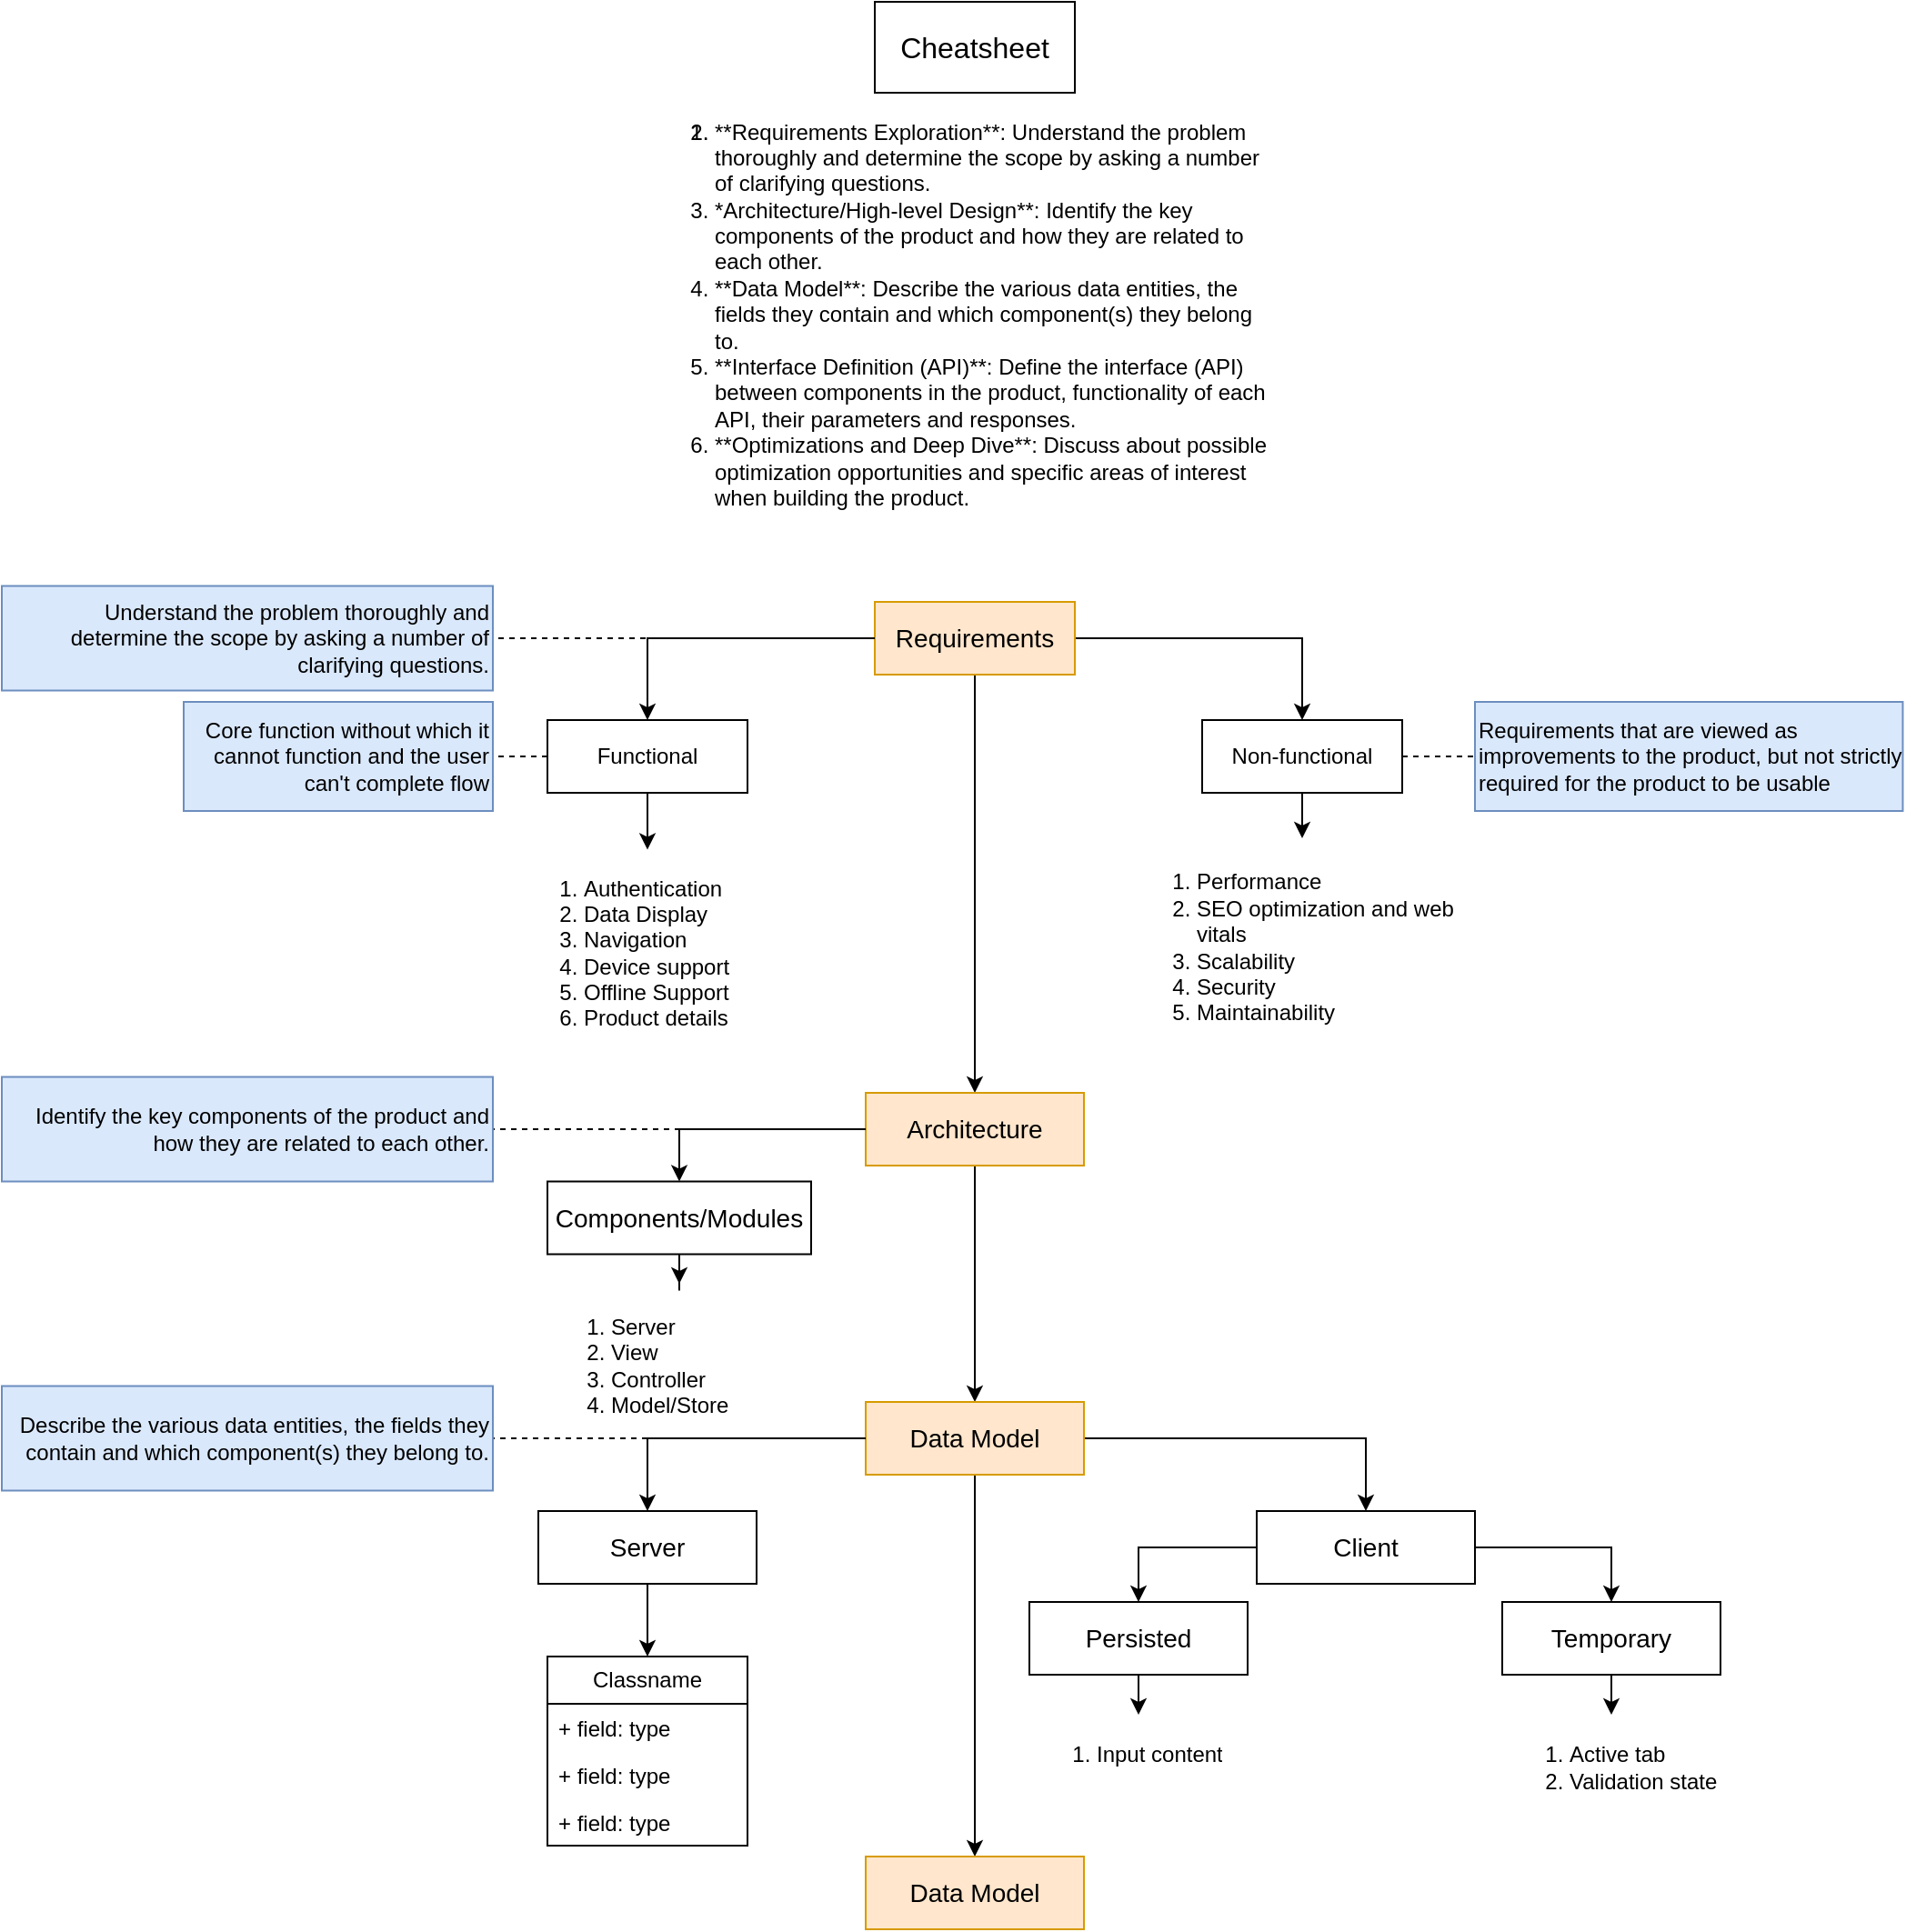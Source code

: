 <mxfile version="24.7.17">
  <diagram name="Page-1" id="-zDqlCvs8vwu8jF6GkFP">
    <mxGraphModel dx="1817" dy="2540" grid="1" gridSize="10" guides="1" tooltips="1" connect="1" arrows="1" fold="1" page="1" pageScale="1" pageWidth="827" pageHeight="1169" math="0" shadow="0">
      <root>
        <mxCell id="0" />
        <mxCell id="1" parent="0" />
        <mxCell id="InbcQs_QMR702Ag8rzXp-1" value="Cheatsheet" style="html=1;whiteSpace=wrap;fontSize=16;" vertex="1" parent="1">
          <mxGeometry x="440" y="-210" width="110" height="50" as="geometry" />
        </mxCell>
        <mxCell id="InbcQs_QMR702Ag8rzXp-44" value="" style="edgeStyle=orthogonalEdgeStyle;rounded=0;orthogonalLoop=1;jettySize=auto;html=1;" edge="1" parent="1" source="InbcQs_QMR702Ag8rzXp-2" target="InbcQs_QMR702Ag8rzXp-43">
          <mxGeometry relative="1" as="geometry" />
        </mxCell>
        <mxCell id="InbcQs_QMR702Ag8rzXp-47" value="" style="edgeStyle=orthogonalEdgeStyle;rounded=0;orthogonalLoop=1;jettySize=auto;html=1;" edge="1" parent="1" source="InbcQs_QMR702Ag8rzXp-2" target="InbcQs_QMR702Ag8rzXp-26">
          <mxGeometry relative="1" as="geometry" />
        </mxCell>
        <mxCell id="InbcQs_QMR702Ag8rzXp-48" value="" style="edgeStyle=orthogonalEdgeStyle;rounded=0;orthogonalLoop=1;jettySize=auto;html=1;" edge="1" parent="1" source="InbcQs_QMR702Ag8rzXp-2" target="InbcQs_QMR702Ag8rzXp-27">
          <mxGeometry relative="1" as="geometry" />
        </mxCell>
        <mxCell id="InbcQs_QMR702Ag8rzXp-2" value="Requirements" style="html=1;whiteSpace=wrap;fontSize=14;fillColor=#ffe6cc;strokeColor=#d79b00;" vertex="1" parent="1">
          <mxGeometry x="440" y="120" width="110" height="40" as="geometry" />
        </mxCell>
        <mxCell id="InbcQs_QMR702Ag8rzXp-52" value="" style="edgeStyle=orthogonalEdgeStyle;rounded=0;orthogonalLoop=1;jettySize=auto;html=1;" edge="1" parent="1" source="InbcQs_QMR702Ag8rzXp-26" target="InbcQs_QMR702Ag8rzXp-39">
          <mxGeometry relative="1" as="geometry" />
        </mxCell>
        <mxCell id="InbcQs_QMR702Ag8rzXp-26" value="Functional" style="html=1;whiteSpace=wrap;fontSize=12;" vertex="1" parent="1">
          <mxGeometry x="260" y="185" width="110" height="40" as="geometry" />
        </mxCell>
        <mxCell id="InbcQs_QMR702Ag8rzXp-53" value="" style="edgeStyle=orthogonalEdgeStyle;rounded=0;orthogonalLoop=1;jettySize=auto;html=1;" edge="1" parent="1" source="InbcQs_QMR702Ag8rzXp-27" target="InbcQs_QMR702Ag8rzXp-40">
          <mxGeometry relative="1" as="geometry" />
        </mxCell>
        <mxCell id="InbcQs_QMR702Ag8rzXp-27" value="Non-functional" style="html=1;whiteSpace=wrap;fontSize=12;" vertex="1" parent="1">
          <mxGeometry x="620" y="185" width="110" height="40" as="geometry" />
        </mxCell>
        <mxCell id="InbcQs_QMR702Ag8rzXp-39" value="&lt;ol&gt;&lt;li&gt;Authentication&lt;/li&gt;&lt;li&gt;Data Display&lt;/li&gt;&lt;li&gt;Navigation&lt;/li&gt;&lt;li&gt;Device support&lt;/li&gt;&lt;li&gt;Offline Support&lt;/li&gt;&lt;li&gt;Product details&lt;/li&gt;&lt;/ol&gt;" style="text;strokeColor=none;fillColor=none;html=1;whiteSpace=wrap;verticalAlign=middle;overflow=hidden;" vertex="1" parent="1">
          <mxGeometry x="237.5" y="256.25" width="155" height="107.5" as="geometry" />
        </mxCell>
        <mxCell id="InbcQs_QMR702Ag8rzXp-40" value="&lt;ol&gt;&lt;li&gt;Performance&lt;/li&gt;&lt;li&gt;SEO optimization and web vitals&lt;/li&gt;&lt;li&gt;Scalability&lt;/li&gt;&lt;li&gt;&lt;span style=&quot;background-color: initial;&quot;&gt;Security&lt;/span&gt;&lt;br&gt;&lt;/li&gt;&lt;li&gt;Maintainability&amp;nbsp;&lt;/li&gt;&lt;/ol&gt;" style="text;strokeColor=none;fillColor=none;html=1;whiteSpace=wrap;verticalAlign=middle;overflow=hidden;" vertex="1" parent="1">
          <mxGeometry x="575" y="250" width="200" height="120" as="geometry" />
        </mxCell>
        <mxCell id="InbcQs_QMR702Ag8rzXp-41" value="&lt;ol&gt;&lt;li&gt;&lt;li&gt;**Requirements Exploration**: Understand the problem thoroughly and determine the scope by asking a number of clarifying questions.&lt;/li&gt;&lt;li&gt;*Architecture/High-level Design**: Identify the key components of the product and how they are related to each other.&lt;/li&gt;&lt;li&gt;**Data Model**: Describe the various data entities, the fields they contain and which component(s) they belong to.&lt;/li&gt;&lt;li&gt;**Interface Definition (API)**: Define the interface (API) between components in the product, functionality of each API, their parameters and responses.&lt;/li&gt;&lt;li&gt;**Optimizations and Deep Dive**: Discuss about possible optimization opportunities and specific areas of interest when building the product.&lt;/li&gt;&lt;/li&gt;&lt;/ol&gt;" style="text;strokeColor=none;fillColor=none;html=1;whiteSpace=wrap;verticalAlign=middle;overflow=hidden;" vertex="1" parent="1">
          <mxGeometry x="310" y="-160" width="350" height="240" as="geometry" />
        </mxCell>
        <mxCell id="InbcQs_QMR702Ag8rzXp-46" value="" style="edgeStyle=orthogonalEdgeStyle;rounded=0;orthogonalLoop=1;jettySize=auto;html=1;" edge="1" parent="1" source="InbcQs_QMR702Ag8rzXp-43" target="InbcQs_QMR702Ag8rzXp-45">
          <mxGeometry relative="1" as="geometry" />
        </mxCell>
        <mxCell id="InbcQs_QMR702Ag8rzXp-58" value="" style="edgeStyle=orthogonalEdgeStyle;rounded=0;orthogonalLoop=1;jettySize=auto;html=1;" edge="1" parent="1" source="InbcQs_QMR702Ag8rzXp-43" target="InbcQs_QMR702Ag8rzXp-57">
          <mxGeometry relative="1" as="geometry" />
        </mxCell>
        <mxCell id="InbcQs_QMR702Ag8rzXp-43" value="Architecture" style="whiteSpace=wrap;html=1;fontSize=14;fillColor=#ffe6cc;strokeColor=#d79b00;" vertex="1" parent="1">
          <mxGeometry x="435" y="390" width="120" height="40" as="geometry" />
        </mxCell>
        <mxCell id="InbcQs_QMR702Ag8rzXp-56" value="" style="edgeStyle=orthogonalEdgeStyle;rounded=0;orthogonalLoop=1;jettySize=auto;html=1;" edge="1" parent="1" source="InbcQs_QMR702Ag8rzXp-45" target="InbcQs_QMR702Ag8rzXp-51">
          <mxGeometry relative="1" as="geometry" />
        </mxCell>
        <mxCell id="InbcQs_QMR702Ag8rzXp-45" value="Components/Modules" style="whiteSpace=wrap;html=1;fontSize=14;" vertex="1" parent="1">
          <mxGeometry x="260" y="438.75" width="145" height="40" as="geometry" />
        </mxCell>
        <mxCell id="InbcQs_QMR702Ag8rzXp-51" value="&lt;ol&gt;&lt;li&gt;Server&lt;/li&gt;&lt;li&gt;View&lt;/li&gt;&lt;li&gt;Controller&lt;/li&gt;&lt;li&gt;Model/Store&lt;/li&gt;&lt;/ol&gt;" style="text;strokeColor=none;fillColor=none;html=1;whiteSpace=wrap;verticalAlign=middle;overflow=hidden;labelBorderColor=none;" vertex="1" parent="1">
          <mxGeometry x="252.5" y="495" width="160" height="90" as="geometry" />
        </mxCell>
        <mxCell id="InbcQs_QMR702Ag8rzXp-81" value="" style="edgeStyle=orthogonalEdgeStyle;rounded=0;orthogonalLoop=1;jettySize=auto;html=1;" edge="1" parent="1" source="InbcQs_QMR702Ag8rzXp-57" target="InbcQs_QMR702Ag8rzXp-80">
          <mxGeometry relative="1" as="geometry" />
        </mxCell>
        <mxCell id="InbcQs_QMR702Ag8rzXp-83" value="" style="edgeStyle=orthogonalEdgeStyle;rounded=0;orthogonalLoop=1;jettySize=auto;html=1;" edge="1" parent="1" source="InbcQs_QMR702Ag8rzXp-57" target="InbcQs_QMR702Ag8rzXp-82">
          <mxGeometry relative="1" as="geometry" />
        </mxCell>
        <mxCell id="InbcQs_QMR702Ag8rzXp-125" value="" style="edgeStyle=orthogonalEdgeStyle;rounded=0;orthogonalLoop=1;jettySize=auto;html=1;" edge="1" parent="1" source="InbcQs_QMR702Ag8rzXp-57" target="InbcQs_QMR702Ag8rzXp-124">
          <mxGeometry relative="1" as="geometry" />
        </mxCell>
        <mxCell id="InbcQs_QMR702Ag8rzXp-57" value="Data Model" style="whiteSpace=wrap;html=1;fontSize=14;fillColor=#ffe6cc;strokeColor=#d79b00;" vertex="1" parent="1">
          <mxGeometry x="435" y="560" width="120" height="40" as="geometry" />
        </mxCell>
        <mxCell id="InbcQs_QMR702Ag8rzXp-62" value="" style="endArrow=none;dashed=1;html=1;rounded=0;exitX=0;exitY=0.5;exitDx=0;exitDy=0;" edge="1" parent="1" source="InbcQs_QMR702Ag8rzXp-2" target="InbcQs_QMR702Ag8rzXp-69">
          <mxGeometry width="50" height="50" relative="1" as="geometry">
            <mxPoint x="20" y="140" as="sourcePoint" />
            <mxPoint x="430" y="140" as="targetPoint" />
          </mxGeometry>
        </mxCell>
        <mxCell id="InbcQs_QMR702Ag8rzXp-69" value="Understand the problem thoroughly and determine the scope by asking a number of clarifying questions." style="html=1;whiteSpace=wrap;align=right;fillColor=#dae8fc;strokeColor=#6c8ebf;" vertex="1" parent="1">
          <mxGeometry x="-40" y="111.25" width="270" height="57.5" as="geometry" />
        </mxCell>
        <mxCell id="InbcQs_QMR702Ag8rzXp-70" value="" style="endArrow=none;dashed=1;html=1;rounded=0;" edge="1" parent="1" target="InbcQs_QMR702Ag8rzXp-71" source="InbcQs_QMR702Ag8rzXp-43">
          <mxGeometry width="50" height="50" relative="1" as="geometry">
            <mxPoint x="420" y="410" as="sourcePoint" />
            <mxPoint x="410" y="410" as="targetPoint" />
          </mxGeometry>
        </mxCell>
        <mxCell id="InbcQs_QMR702Ag8rzXp-71" value="Identify the key components of the product and how they are related to each other." style="html=1;whiteSpace=wrap;align=right;fillColor=#dae8fc;strokeColor=#6c8ebf;" vertex="1" parent="1">
          <mxGeometry x="-40" y="381.25" width="270" height="57.5" as="geometry" />
        </mxCell>
        <mxCell id="InbcQs_QMR702Ag8rzXp-72" value="" style="endArrow=none;dashed=1;html=1;rounded=0;" edge="1" parent="1" target="InbcQs_QMR702Ag8rzXp-73" source="InbcQs_QMR702Ag8rzXp-57">
          <mxGeometry width="50" height="50" relative="1" as="geometry">
            <mxPoint x="435" y="580" as="sourcePoint" />
            <mxPoint x="410" y="580" as="targetPoint" />
          </mxGeometry>
        </mxCell>
        <mxCell id="InbcQs_QMR702Ag8rzXp-73" value="Describe the various data entities, the fields they contain and which component(s) they belong to." style="html=1;whiteSpace=wrap;align=right;fillColor=#dae8fc;strokeColor=#6c8ebf;" vertex="1" parent="1">
          <mxGeometry x="-40" y="551.25" width="270" height="57.5" as="geometry" />
        </mxCell>
        <mxCell id="InbcQs_QMR702Ag8rzXp-75" value="&lt;span style=&quot;text-align: center;&quot;&gt;Core function without which it cannot function and the user can&#39;t complete flow&lt;/span&gt;" style="html=1;whiteSpace=wrap;align=right;fillColor=#dae8fc;strokeColor=#6c8ebf;" vertex="1" parent="1">
          <mxGeometry x="60" y="175" width="170" height="60" as="geometry" />
        </mxCell>
        <mxCell id="InbcQs_QMR702Ag8rzXp-76" value="" style="endArrow=none;dashed=1;html=1;rounded=0;" edge="1" parent="1" source="InbcQs_QMR702Ag8rzXp-26" target="InbcQs_QMR702Ag8rzXp-75">
          <mxGeometry width="50" height="50" relative="1" as="geometry">
            <mxPoint x="450" y="150" as="sourcePoint" />
            <mxPoint x="50" y="150" as="targetPoint" />
          </mxGeometry>
        </mxCell>
        <mxCell id="InbcQs_QMR702Ag8rzXp-77" value="&lt;div style=&quot;&quot;&gt;&lt;span style=&quot;background-color: initial;&quot;&gt;Requirements that are viewed as improvements to the product, but not strictly required for the product to be usable&lt;/span&gt;&lt;/div&gt;" style="html=1;whiteSpace=wrap;align=left;fillColor=#dae8fc;strokeColor=#6c8ebf;" vertex="1" parent="1">
          <mxGeometry x="770" y="175" width="235.23" height="60" as="geometry" />
        </mxCell>
        <mxCell id="InbcQs_QMR702Ag8rzXp-78" value="" style="endArrow=none;dashed=1;html=1;rounded=0;" edge="1" parent="1" target="InbcQs_QMR702Ag8rzXp-77" source="InbcQs_QMR702Ag8rzXp-27">
          <mxGeometry width="50" height="50" relative="1" as="geometry">
            <mxPoint x="740.002" y="256.25" as="sourcePoint" />
            <mxPoint x="854.77" y="87.5" as="targetPoint" />
          </mxGeometry>
        </mxCell>
        <mxCell id="InbcQs_QMR702Ag8rzXp-115" value="" style="edgeStyle=orthogonalEdgeStyle;rounded=0;orthogonalLoop=1;jettySize=auto;html=1;" edge="1" parent="1" source="InbcQs_QMR702Ag8rzXp-80" target="InbcQs_QMR702Ag8rzXp-111">
          <mxGeometry relative="1" as="geometry" />
        </mxCell>
        <mxCell id="InbcQs_QMR702Ag8rzXp-80" value="Server" style="whiteSpace=wrap;html=1;fontSize=14;" vertex="1" parent="1">
          <mxGeometry x="255" y="620" width="120" height="40" as="geometry" />
        </mxCell>
        <mxCell id="InbcQs_QMR702Ag8rzXp-117" value="" style="edgeStyle=orthogonalEdgeStyle;rounded=0;orthogonalLoop=1;jettySize=auto;html=1;" edge="1" parent="1" source="InbcQs_QMR702Ag8rzXp-82" target="InbcQs_QMR702Ag8rzXp-116">
          <mxGeometry relative="1" as="geometry" />
        </mxCell>
        <mxCell id="InbcQs_QMR702Ag8rzXp-119" value="" style="edgeStyle=orthogonalEdgeStyle;rounded=0;orthogonalLoop=1;jettySize=auto;html=1;" edge="1" parent="1" source="InbcQs_QMR702Ag8rzXp-82" target="InbcQs_QMR702Ag8rzXp-118">
          <mxGeometry relative="1" as="geometry" />
        </mxCell>
        <mxCell id="InbcQs_QMR702Ag8rzXp-82" value="Client" style="whiteSpace=wrap;html=1;fontSize=14;" vertex="1" parent="1">
          <mxGeometry x="650" y="620" width="120" height="40" as="geometry" />
        </mxCell>
        <mxCell id="InbcQs_QMR702Ag8rzXp-111" value="Classname" style="swimlane;fontStyle=0;childLayout=stackLayout;horizontal=1;startSize=26;fillColor=none;horizontalStack=0;resizeParent=1;resizeParentMax=0;resizeLast=0;collapsible=1;marginBottom=0;whiteSpace=wrap;html=1;" vertex="1" parent="1">
          <mxGeometry x="260" y="700" width="110" height="104" as="geometry" />
        </mxCell>
        <mxCell id="InbcQs_QMR702Ag8rzXp-112" value="+ field: type" style="text;strokeColor=none;fillColor=none;align=left;verticalAlign=top;spacingLeft=4;spacingRight=4;overflow=hidden;rotatable=0;points=[[0,0.5],[1,0.5]];portConstraint=eastwest;whiteSpace=wrap;html=1;" vertex="1" parent="InbcQs_QMR702Ag8rzXp-111">
          <mxGeometry y="26" width="110" height="26" as="geometry" />
        </mxCell>
        <mxCell id="InbcQs_QMR702Ag8rzXp-113" value="+ field: type" style="text;strokeColor=none;fillColor=none;align=left;verticalAlign=top;spacingLeft=4;spacingRight=4;overflow=hidden;rotatable=0;points=[[0,0.5],[1,0.5]];portConstraint=eastwest;whiteSpace=wrap;html=1;" vertex="1" parent="InbcQs_QMR702Ag8rzXp-111">
          <mxGeometry y="52" width="110" height="26" as="geometry" />
        </mxCell>
        <mxCell id="InbcQs_QMR702Ag8rzXp-114" value="+ field: type" style="text;strokeColor=none;fillColor=none;align=left;verticalAlign=top;spacingLeft=4;spacingRight=4;overflow=hidden;rotatable=0;points=[[0,0.5],[1,0.5]];portConstraint=eastwest;whiteSpace=wrap;html=1;" vertex="1" parent="InbcQs_QMR702Ag8rzXp-111">
          <mxGeometry y="78" width="110" height="26" as="geometry" />
        </mxCell>
        <mxCell id="InbcQs_QMR702Ag8rzXp-121" value="" style="edgeStyle=orthogonalEdgeStyle;rounded=0;orthogonalLoop=1;jettySize=auto;html=1;" edge="1" parent="1" source="InbcQs_QMR702Ag8rzXp-116" target="InbcQs_QMR702Ag8rzXp-120">
          <mxGeometry relative="1" as="geometry" />
        </mxCell>
        <mxCell id="InbcQs_QMR702Ag8rzXp-116" value="Persisted" style="whiteSpace=wrap;html=1;fontSize=14;" vertex="1" parent="1">
          <mxGeometry x="525" y="670" width="120" height="40" as="geometry" />
        </mxCell>
        <mxCell id="InbcQs_QMR702Ag8rzXp-123" value="" style="edgeStyle=orthogonalEdgeStyle;rounded=0;orthogonalLoop=1;jettySize=auto;html=1;" edge="1" parent="1" source="InbcQs_QMR702Ag8rzXp-118" target="InbcQs_QMR702Ag8rzXp-122">
          <mxGeometry relative="1" as="geometry" />
        </mxCell>
        <mxCell id="InbcQs_QMR702Ag8rzXp-118" value="Temporary" style="whiteSpace=wrap;html=1;fontSize=14;" vertex="1" parent="1">
          <mxGeometry x="785" y="670" width="120" height="40" as="geometry" />
        </mxCell>
        <mxCell id="InbcQs_QMR702Ag8rzXp-120" value="&lt;ol&gt;&lt;li&gt;Input content&lt;/li&gt;&lt;/ol&gt;" style="text;strokeColor=none;fillColor=none;html=1;whiteSpace=wrap;verticalAlign=middle;overflow=hidden;labelBorderColor=none;align=left;" vertex="1" parent="1">
          <mxGeometry x="520" y="732" width="130" height="40" as="geometry" />
        </mxCell>
        <mxCell id="InbcQs_QMR702Ag8rzXp-122" value="&lt;ol&gt;&lt;li&gt;Active tab&lt;/li&gt;&lt;li&gt;Validation state&lt;/li&gt;&lt;/ol&gt;" style="text;strokeColor=none;fillColor=none;html=1;whiteSpace=wrap;verticalAlign=middle;overflow=hidden;labelBorderColor=none;align=left;" vertex="1" parent="1">
          <mxGeometry x="780" y="732" width="130" height="58" as="geometry" />
        </mxCell>
        <mxCell id="InbcQs_QMR702Ag8rzXp-124" value="Data Model" style="whiteSpace=wrap;html=1;fontSize=14;fillColor=#ffe6cc;strokeColor=#d79b00;" vertex="1" parent="1">
          <mxGeometry x="435" y="810" width="120" height="40" as="geometry" />
        </mxCell>
      </root>
    </mxGraphModel>
  </diagram>
</mxfile>
